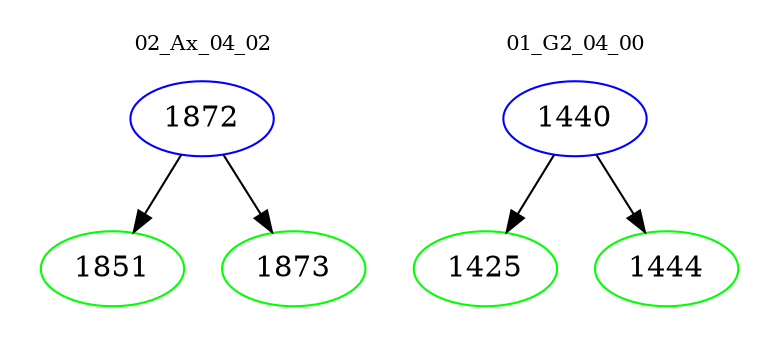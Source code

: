 digraph{
subgraph cluster_0 {
color = white
label = "02_Ax_04_02";
fontsize=10;
T0_1872 [label="1872", color="blue"]
T0_1872 -> T0_1851 [color="black"]
T0_1851 [label="1851", color="green"]
T0_1872 -> T0_1873 [color="black"]
T0_1873 [label="1873", color="green"]
}
subgraph cluster_1 {
color = white
label = "01_G2_04_00";
fontsize=10;
T1_1440 [label="1440", color="blue"]
T1_1440 -> T1_1425 [color="black"]
T1_1425 [label="1425", color="green"]
T1_1440 -> T1_1444 [color="black"]
T1_1444 [label="1444", color="green"]
}
}
